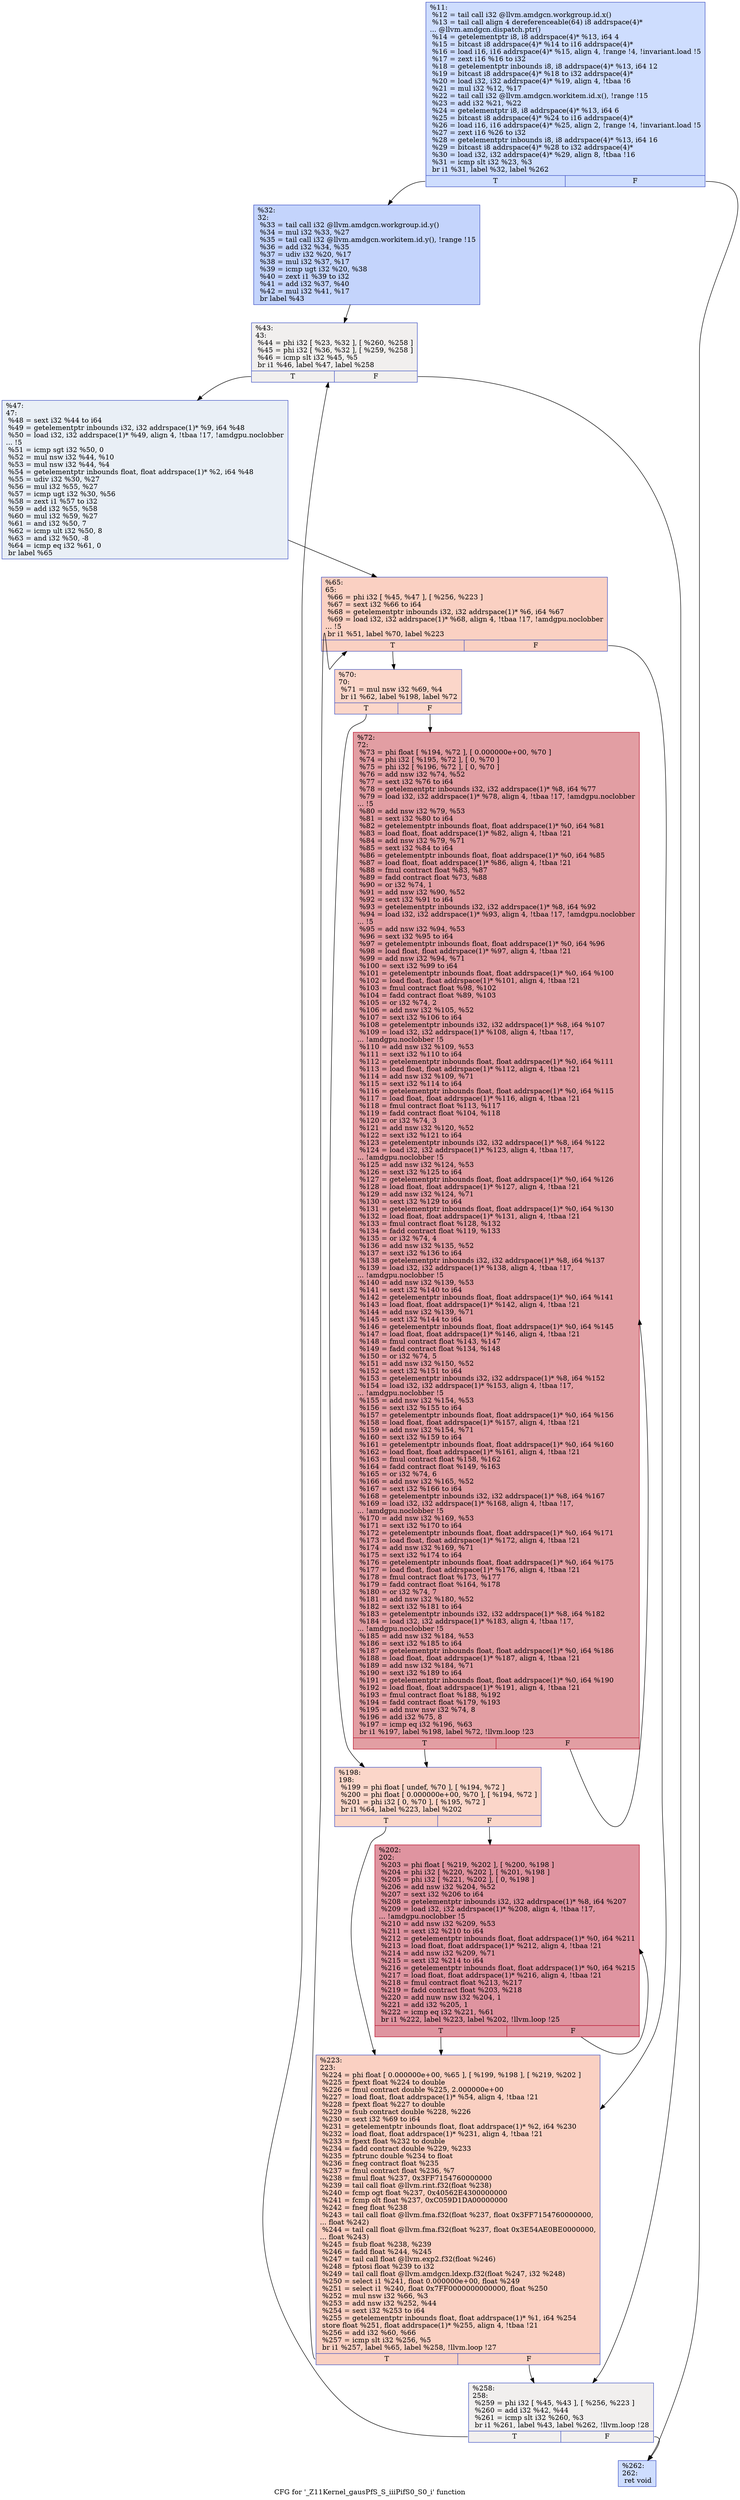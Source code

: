 digraph "CFG for '_Z11Kernel_gausPfS_S_iiiPifS0_S0_i' function" {
	label="CFG for '_Z11Kernel_gausPfS_S_iiiPifS0_S0_i' function";

	Node0x5280910 [shape=record,color="#3d50c3ff", style=filled, fillcolor="#8fb1fe70",label="{%11:\l  %12 = tail call i32 @llvm.amdgcn.workgroup.id.x()\l  %13 = tail call align 4 dereferenceable(64) i8 addrspace(4)*\l... @llvm.amdgcn.dispatch.ptr()\l  %14 = getelementptr i8, i8 addrspace(4)* %13, i64 4\l  %15 = bitcast i8 addrspace(4)* %14 to i16 addrspace(4)*\l  %16 = load i16, i16 addrspace(4)* %15, align 4, !range !4, !invariant.load !5\l  %17 = zext i16 %16 to i32\l  %18 = getelementptr inbounds i8, i8 addrspace(4)* %13, i64 12\l  %19 = bitcast i8 addrspace(4)* %18 to i32 addrspace(4)*\l  %20 = load i32, i32 addrspace(4)* %19, align 4, !tbaa !6\l  %21 = mul i32 %12, %17\l  %22 = tail call i32 @llvm.amdgcn.workitem.id.x(), !range !15\l  %23 = add i32 %21, %22\l  %24 = getelementptr i8, i8 addrspace(4)* %13, i64 6\l  %25 = bitcast i8 addrspace(4)* %24 to i16 addrspace(4)*\l  %26 = load i16, i16 addrspace(4)* %25, align 2, !range !4, !invariant.load !5\l  %27 = zext i16 %26 to i32\l  %28 = getelementptr inbounds i8, i8 addrspace(4)* %13, i64 16\l  %29 = bitcast i8 addrspace(4)* %28 to i32 addrspace(4)*\l  %30 = load i32, i32 addrspace(4)* %29, align 8, !tbaa !16\l  %31 = icmp slt i32 %23, %3\l  br i1 %31, label %32, label %262\l|{<s0>T|<s1>F}}"];
	Node0x5280910:s0 -> Node0x5284880;
	Node0x5280910:s1 -> Node0x5284910;
	Node0x5284880 [shape=record,color="#3d50c3ff", style=filled, fillcolor="#7a9df870",label="{%32:\l32:                                               \l  %33 = tail call i32 @llvm.amdgcn.workgroup.id.y()\l  %34 = mul i32 %33, %27\l  %35 = tail call i32 @llvm.amdgcn.workitem.id.y(), !range !15\l  %36 = add i32 %34, %35\l  %37 = udiv i32 %20, %17\l  %38 = mul i32 %37, %17\l  %39 = icmp ugt i32 %20, %38\l  %40 = zext i1 %39 to i32\l  %41 = add i32 %37, %40\l  %42 = mul i32 %41, %17\l  br label %43\l}"];
	Node0x5284880 -> Node0x5285970;
	Node0x5285970 [shape=record,color="#3d50c3ff", style=filled, fillcolor="#e0dbd870",label="{%43:\l43:                                               \l  %44 = phi i32 [ %23, %32 ], [ %260, %258 ]\l  %45 = phi i32 [ %36, %32 ], [ %259, %258 ]\l  %46 = icmp slt i32 %45, %5\l  br i1 %46, label %47, label %258\l|{<s0>T|<s1>F}}"];
	Node0x5285970:s0 -> Node0x5285d90;
	Node0x5285970:s1 -> Node0x5285aa0;
	Node0x5285d90 [shape=record,color="#3d50c3ff", style=filled, fillcolor="#cedaeb70",label="{%47:\l47:                                               \l  %48 = sext i32 %44 to i64\l  %49 = getelementptr inbounds i32, i32 addrspace(1)* %9, i64 %48\l  %50 = load i32, i32 addrspace(1)* %49, align 4, !tbaa !17, !amdgpu.noclobber\l... !5\l  %51 = icmp sgt i32 %50, 0\l  %52 = mul nsw i32 %44, %10\l  %53 = mul nsw i32 %44, %4\l  %54 = getelementptr inbounds float, float addrspace(1)* %2, i64 %48\l  %55 = udiv i32 %30, %27\l  %56 = mul i32 %55, %27\l  %57 = icmp ugt i32 %30, %56\l  %58 = zext i1 %57 to i32\l  %59 = add i32 %55, %58\l  %60 = mul i32 %59, %27\l  %61 = and i32 %50, 7\l  %62 = icmp ult i32 %50, 8\l  %63 = and i32 %50, -8\l  %64 = icmp eq i32 %61, 0\l  br label %65\l}"];
	Node0x5285d90 -> Node0x5284a50;
	Node0x5284a50 [shape=record,color="#3d50c3ff", style=filled, fillcolor="#f3947570",label="{%65:\l65:                                               \l  %66 = phi i32 [ %45, %47 ], [ %256, %223 ]\l  %67 = sext i32 %66 to i64\l  %68 = getelementptr inbounds i32, i32 addrspace(1)* %6, i64 %67\l  %69 = load i32, i32 addrspace(1)* %68, align 4, !tbaa !17, !amdgpu.noclobber\l... !5\l  br i1 %51, label %70, label %223\l|{<s0>T|<s1>F}}"];
	Node0x5284a50:s0 -> Node0x52876a0;
	Node0x5284a50:s1 -> Node0x5284b80;
	Node0x52876a0 [shape=record,color="#3d50c3ff", style=filled, fillcolor="#f6a38570",label="{%70:\l70:                                               \l  %71 = mul nsw i32 %69, %4\l  br i1 %62, label %198, label %72\l|{<s0>T|<s1>F}}"];
	Node0x52876a0:s0 -> Node0x5287870;
	Node0x52876a0:s1 -> Node0x52878c0;
	Node0x52878c0 [shape=record,color="#b70d28ff", style=filled, fillcolor="#be242e70",label="{%72:\l72:                                               \l  %73 = phi float [ %194, %72 ], [ 0.000000e+00, %70 ]\l  %74 = phi i32 [ %195, %72 ], [ 0, %70 ]\l  %75 = phi i32 [ %196, %72 ], [ 0, %70 ]\l  %76 = add nsw i32 %74, %52\l  %77 = sext i32 %76 to i64\l  %78 = getelementptr inbounds i32, i32 addrspace(1)* %8, i64 %77\l  %79 = load i32, i32 addrspace(1)* %78, align 4, !tbaa !17, !amdgpu.noclobber\l... !5\l  %80 = add nsw i32 %79, %53\l  %81 = sext i32 %80 to i64\l  %82 = getelementptr inbounds float, float addrspace(1)* %0, i64 %81\l  %83 = load float, float addrspace(1)* %82, align 4, !tbaa !21\l  %84 = add nsw i32 %79, %71\l  %85 = sext i32 %84 to i64\l  %86 = getelementptr inbounds float, float addrspace(1)* %0, i64 %85\l  %87 = load float, float addrspace(1)* %86, align 4, !tbaa !21\l  %88 = fmul contract float %83, %87\l  %89 = fadd contract float %73, %88\l  %90 = or i32 %74, 1\l  %91 = add nsw i32 %90, %52\l  %92 = sext i32 %91 to i64\l  %93 = getelementptr inbounds i32, i32 addrspace(1)* %8, i64 %92\l  %94 = load i32, i32 addrspace(1)* %93, align 4, !tbaa !17, !amdgpu.noclobber\l... !5\l  %95 = add nsw i32 %94, %53\l  %96 = sext i32 %95 to i64\l  %97 = getelementptr inbounds float, float addrspace(1)* %0, i64 %96\l  %98 = load float, float addrspace(1)* %97, align 4, !tbaa !21\l  %99 = add nsw i32 %94, %71\l  %100 = sext i32 %99 to i64\l  %101 = getelementptr inbounds float, float addrspace(1)* %0, i64 %100\l  %102 = load float, float addrspace(1)* %101, align 4, !tbaa !21\l  %103 = fmul contract float %98, %102\l  %104 = fadd contract float %89, %103\l  %105 = or i32 %74, 2\l  %106 = add nsw i32 %105, %52\l  %107 = sext i32 %106 to i64\l  %108 = getelementptr inbounds i32, i32 addrspace(1)* %8, i64 %107\l  %109 = load i32, i32 addrspace(1)* %108, align 4, !tbaa !17,\l... !amdgpu.noclobber !5\l  %110 = add nsw i32 %109, %53\l  %111 = sext i32 %110 to i64\l  %112 = getelementptr inbounds float, float addrspace(1)* %0, i64 %111\l  %113 = load float, float addrspace(1)* %112, align 4, !tbaa !21\l  %114 = add nsw i32 %109, %71\l  %115 = sext i32 %114 to i64\l  %116 = getelementptr inbounds float, float addrspace(1)* %0, i64 %115\l  %117 = load float, float addrspace(1)* %116, align 4, !tbaa !21\l  %118 = fmul contract float %113, %117\l  %119 = fadd contract float %104, %118\l  %120 = or i32 %74, 3\l  %121 = add nsw i32 %120, %52\l  %122 = sext i32 %121 to i64\l  %123 = getelementptr inbounds i32, i32 addrspace(1)* %8, i64 %122\l  %124 = load i32, i32 addrspace(1)* %123, align 4, !tbaa !17,\l... !amdgpu.noclobber !5\l  %125 = add nsw i32 %124, %53\l  %126 = sext i32 %125 to i64\l  %127 = getelementptr inbounds float, float addrspace(1)* %0, i64 %126\l  %128 = load float, float addrspace(1)* %127, align 4, !tbaa !21\l  %129 = add nsw i32 %124, %71\l  %130 = sext i32 %129 to i64\l  %131 = getelementptr inbounds float, float addrspace(1)* %0, i64 %130\l  %132 = load float, float addrspace(1)* %131, align 4, !tbaa !21\l  %133 = fmul contract float %128, %132\l  %134 = fadd contract float %119, %133\l  %135 = or i32 %74, 4\l  %136 = add nsw i32 %135, %52\l  %137 = sext i32 %136 to i64\l  %138 = getelementptr inbounds i32, i32 addrspace(1)* %8, i64 %137\l  %139 = load i32, i32 addrspace(1)* %138, align 4, !tbaa !17,\l... !amdgpu.noclobber !5\l  %140 = add nsw i32 %139, %53\l  %141 = sext i32 %140 to i64\l  %142 = getelementptr inbounds float, float addrspace(1)* %0, i64 %141\l  %143 = load float, float addrspace(1)* %142, align 4, !tbaa !21\l  %144 = add nsw i32 %139, %71\l  %145 = sext i32 %144 to i64\l  %146 = getelementptr inbounds float, float addrspace(1)* %0, i64 %145\l  %147 = load float, float addrspace(1)* %146, align 4, !tbaa !21\l  %148 = fmul contract float %143, %147\l  %149 = fadd contract float %134, %148\l  %150 = or i32 %74, 5\l  %151 = add nsw i32 %150, %52\l  %152 = sext i32 %151 to i64\l  %153 = getelementptr inbounds i32, i32 addrspace(1)* %8, i64 %152\l  %154 = load i32, i32 addrspace(1)* %153, align 4, !tbaa !17,\l... !amdgpu.noclobber !5\l  %155 = add nsw i32 %154, %53\l  %156 = sext i32 %155 to i64\l  %157 = getelementptr inbounds float, float addrspace(1)* %0, i64 %156\l  %158 = load float, float addrspace(1)* %157, align 4, !tbaa !21\l  %159 = add nsw i32 %154, %71\l  %160 = sext i32 %159 to i64\l  %161 = getelementptr inbounds float, float addrspace(1)* %0, i64 %160\l  %162 = load float, float addrspace(1)* %161, align 4, !tbaa !21\l  %163 = fmul contract float %158, %162\l  %164 = fadd contract float %149, %163\l  %165 = or i32 %74, 6\l  %166 = add nsw i32 %165, %52\l  %167 = sext i32 %166 to i64\l  %168 = getelementptr inbounds i32, i32 addrspace(1)* %8, i64 %167\l  %169 = load i32, i32 addrspace(1)* %168, align 4, !tbaa !17,\l... !amdgpu.noclobber !5\l  %170 = add nsw i32 %169, %53\l  %171 = sext i32 %170 to i64\l  %172 = getelementptr inbounds float, float addrspace(1)* %0, i64 %171\l  %173 = load float, float addrspace(1)* %172, align 4, !tbaa !21\l  %174 = add nsw i32 %169, %71\l  %175 = sext i32 %174 to i64\l  %176 = getelementptr inbounds float, float addrspace(1)* %0, i64 %175\l  %177 = load float, float addrspace(1)* %176, align 4, !tbaa !21\l  %178 = fmul contract float %173, %177\l  %179 = fadd contract float %164, %178\l  %180 = or i32 %74, 7\l  %181 = add nsw i32 %180, %52\l  %182 = sext i32 %181 to i64\l  %183 = getelementptr inbounds i32, i32 addrspace(1)* %8, i64 %182\l  %184 = load i32, i32 addrspace(1)* %183, align 4, !tbaa !17,\l... !amdgpu.noclobber !5\l  %185 = add nsw i32 %184, %53\l  %186 = sext i32 %185 to i64\l  %187 = getelementptr inbounds float, float addrspace(1)* %0, i64 %186\l  %188 = load float, float addrspace(1)* %187, align 4, !tbaa !21\l  %189 = add nsw i32 %184, %71\l  %190 = sext i32 %189 to i64\l  %191 = getelementptr inbounds float, float addrspace(1)* %0, i64 %190\l  %192 = load float, float addrspace(1)* %191, align 4, !tbaa !21\l  %193 = fmul contract float %188, %192\l  %194 = fadd contract float %179, %193\l  %195 = add nuw nsw i32 %74, 8\l  %196 = add i32 %75, 8\l  %197 = icmp eq i32 %196, %63\l  br i1 %197, label %198, label %72, !llvm.loop !23\l|{<s0>T|<s1>F}}"];
	Node0x52878c0:s0 -> Node0x5287870;
	Node0x52878c0:s1 -> Node0x52878c0;
	Node0x5287870 [shape=record,color="#3d50c3ff", style=filled, fillcolor="#f6a38570",label="{%198:\l198:                                              \l  %199 = phi float [ undef, %70 ], [ %194, %72 ]\l  %200 = phi float [ 0.000000e+00, %70 ], [ %194, %72 ]\l  %201 = phi i32 [ 0, %70 ], [ %195, %72 ]\l  br i1 %64, label %223, label %202\l|{<s0>T|<s1>F}}"];
	Node0x5287870:s0 -> Node0x5284b80;
	Node0x5287870:s1 -> Node0x528dda0;
	Node0x528dda0 [shape=record,color="#b70d28ff", style=filled, fillcolor="#b70d2870",label="{%202:\l202:                                              \l  %203 = phi float [ %219, %202 ], [ %200, %198 ]\l  %204 = phi i32 [ %220, %202 ], [ %201, %198 ]\l  %205 = phi i32 [ %221, %202 ], [ 0, %198 ]\l  %206 = add nsw i32 %204, %52\l  %207 = sext i32 %206 to i64\l  %208 = getelementptr inbounds i32, i32 addrspace(1)* %8, i64 %207\l  %209 = load i32, i32 addrspace(1)* %208, align 4, !tbaa !17,\l... !amdgpu.noclobber !5\l  %210 = add nsw i32 %209, %53\l  %211 = sext i32 %210 to i64\l  %212 = getelementptr inbounds float, float addrspace(1)* %0, i64 %211\l  %213 = load float, float addrspace(1)* %212, align 4, !tbaa !21\l  %214 = add nsw i32 %209, %71\l  %215 = sext i32 %214 to i64\l  %216 = getelementptr inbounds float, float addrspace(1)* %0, i64 %215\l  %217 = load float, float addrspace(1)* %216, align 4, !tbaa !21\l  %218 = fmul contract float %213, %217\l  %219 = fadd contract float %203, %218\l  %220 = add nuw nsw i32 %204, 1\l  %221 = add i32 %205, 1\l  %222 = icmp eq i32 %221, %61\l  br i1 %222, label %223, label %202, !llvm.loop !25\l|{<s0>T|<s1>F}}"];
	Node0x528dda0:s0 -> Node0x5284b80;
	Node0x528dda0:s1 -> Node0x528dda0;
	Node0x5284b80 [shape=record,color="#3d50c3ff", style=filled, fillcolor="#f3947570",label="{%223:\l223:                                              \l  %224 = phi float [ 0.000000e+00, %65 ], [ %199, %198 ], [ %219, %202 ]\l  %225 = fpext float %224 to double\l  %226 = fmul contract double %225, 2.000000e+00\l  %227 = load float, float addrspace(1)* %54, align 4, !tbaa !21\l  %228 = fpext float %227 to double\l  %229 = fsub contract double %228, %226\l  %230 = sext i32 %69 to i64\l  %231 = getelementptr inbounds float, float addrspace(1)* %2, i64 %230\l  %232 = load float, float addrspace(1)* %231, align 4, !tbaa !21\l  %233 = fpext float %232 to double\l  %234 = fadd contract double %229, %233\l  %235 = fptrunc double %234 to float\l  %236 = fneg contract float %235\l  %237 = fmul contract float %236, %7\l  %238 = fmul float %237, 0x3FF7154760000000\l  %239 = tail call float @llvm.rint.f32(float %238)\l  %240 = fcmp ogt float %237, 0x40562E4300000000\l  %241 = fcmp olt float %237, 0xC059D1DA00000000\l  %242 = fneg float %238\l  %243 = tail call float @llvm.fma.f32(float %237, float 0x3FF7154760000000,\l... float %242)\l  %244 = tail call float @llvm.fma.f32(float %237, float 0x3E54AE0BE0000000,\l... float %243)\l  %245 = fsub float %238, %239\l  %246 = fadd float %244, %245\l  %247 = tail call float @llvm.exp2.f32(float %246)\l  %248 = fptosi float %239 to i32\l  %249 = tail call float @llvm.amdgcn.ldexp.f32(float %247, i32 %248)\l  %250 = select i1 %241, float 0.000000e+00, float %249\l  %251 = select i1 %240, float 0x7FF0000000000000, float %250\l  %252 = mul nsw i32 %66, %3\l  %253 = add nsw i32 %252, %44\l  %254 = sext i32 %253 to i64\l  %255 = getelementptr inbounds float, float addrspace(1)* %1, i64 %254\l  store float %251, float addrspace(1)* %255, align 4, !tbaa !21\l  %256 = add i32 %60, %66\l  %257 = icmp slt i32 %256, %5\l  br i1 %257, label %65, label %258, !llvm.loop !27\l|{<s0>T|<s1>F}}"];
	Node0x5284b80:s0 -> Node0x5284a50;
	Node0x5284b80:s1 -> Node0x5285aa0;
	Node0x5285aa0 [shape=record,color="#3d50c3ff", style=filled, fillcolor="#e0dbd870",label="{%258:\l258:                                              \l  %259 = phi i32 [ %45, %43 ], [ %256, %223 ]\l  %260 = add i32 %42, %44\l  %261 = icmp slt i32 %260, %3\l  br i1 %261, label %43, label %262, !llvm.loop !28\l|{<s0>T|<s1>F}}"];
	Node0x5285aa0:s0 -> Node0x5285970;
	Node0x5285aa0:s1 -> Node0x5284910;
	Node0x5284910 [shape=record,color="#3d50c3ff", style=filled, fillcolor="#8fb1fe70",label="{%262:\l262:                                              \l  ret void\l}"];
}
